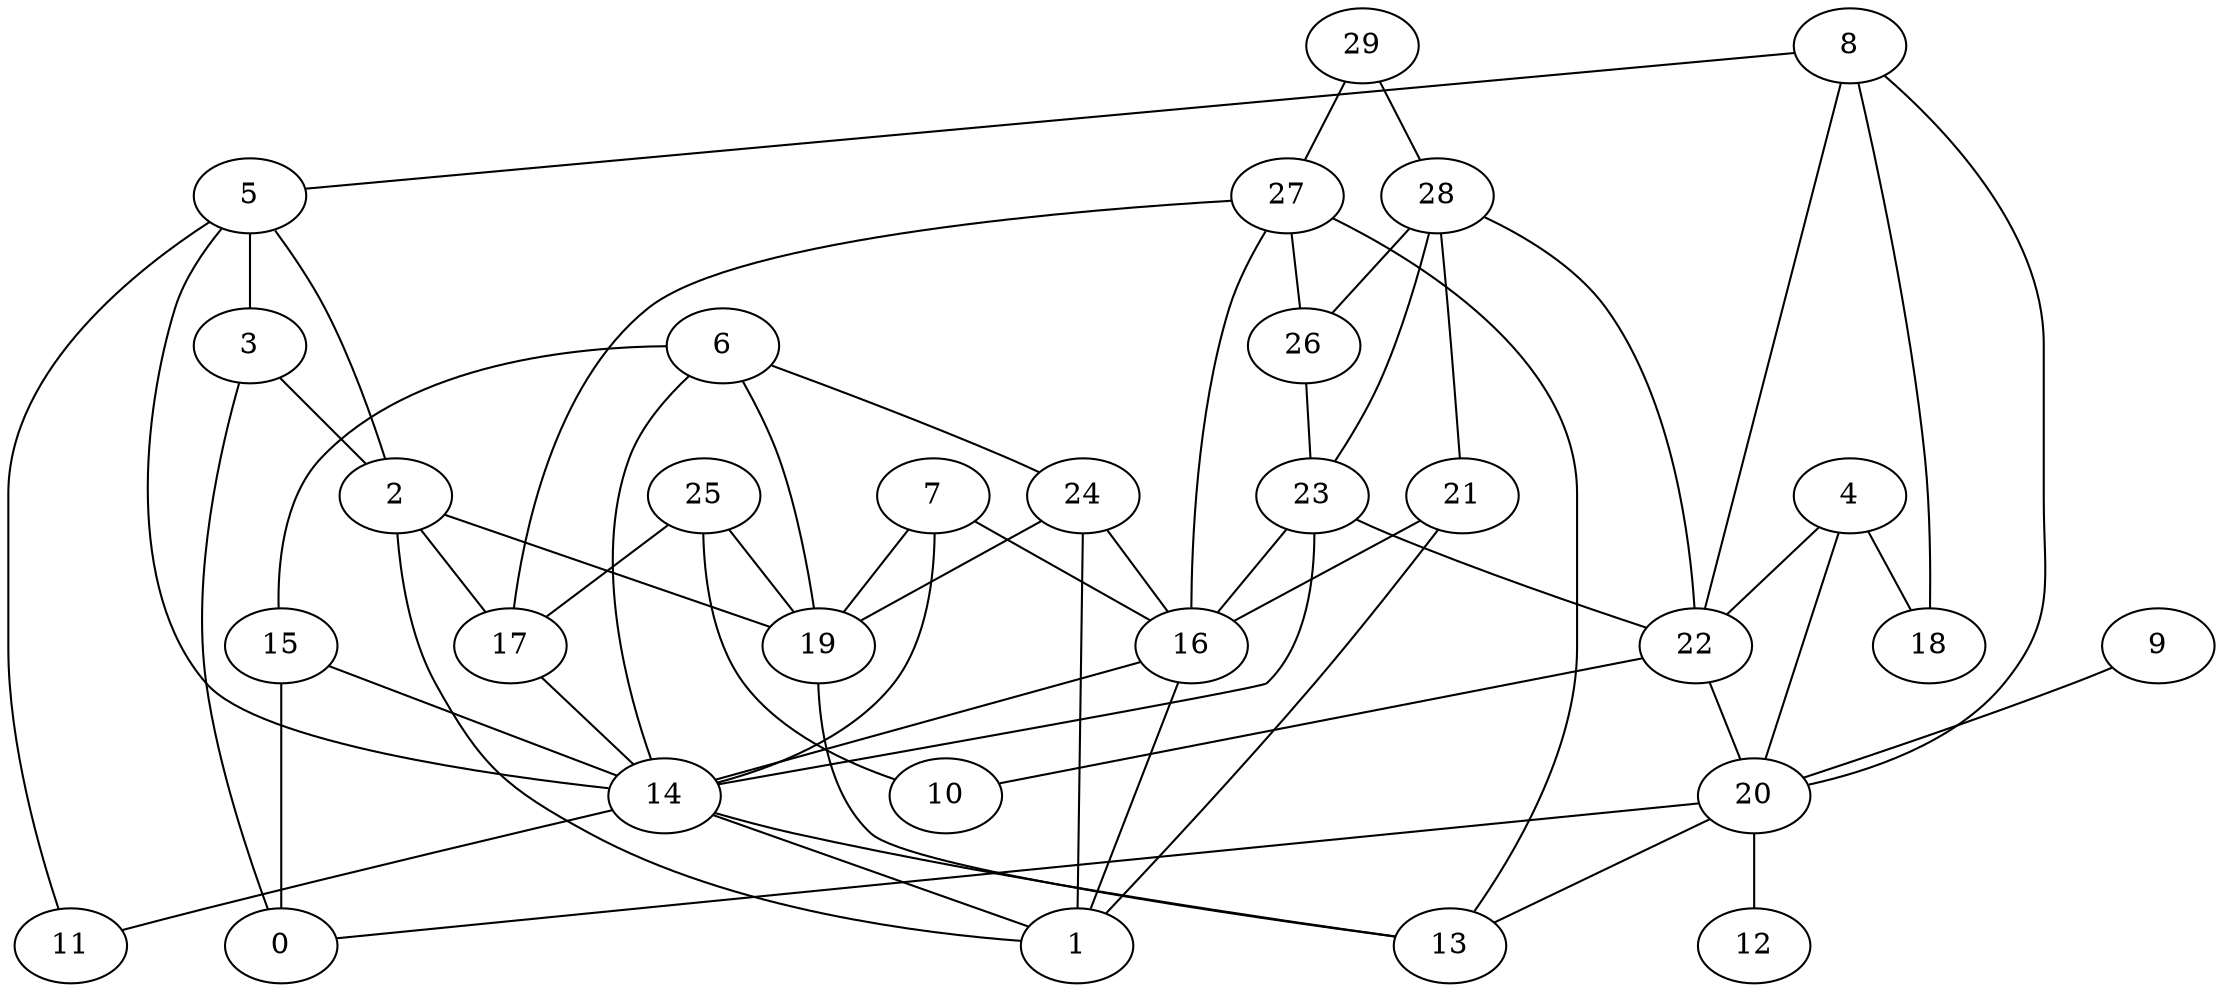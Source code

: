 digraph GG_graph {

subgraph G_graph {
edge [color = black]
"8" -> "20" [dir = none]
"26" -> "23" [dir = none]
"15" -> "14" [dir = none]
"29" -> "28" [dir = none]
"5" -> "3" [dir = none]
"5" -> "2" [dir = none]
"5" -> "11" [dir = none]
"5" -> "14" [dir = none]
"9" -> "20" [dir = none]
"22" -> "10" [dir = none]
"22" -> "20" [dir = none]
"28" -> "23" [dir = none]
"20" -> "12" [dir = none]
"20" -> "13" [dir = none]
"20" -> "0" [dir = none]
"21" -> "16" [dir = none]
"23" -> "14" [dir = none]
"23" -> "22" [dir = none]
"23" -> "16" [dir = none]
"6" -> "19" [dir = none]
"7" -> "16" [dir = none]
"27" -> "26" [dir = none]
"2" -> "17" [dir = none]
"2" -> "19" [dir = none]
"2" -> "1" [dir = none]
"25" -> "10" [dir = none]
"24" -> "1" [dir = none]
"4" -> "18" [dir = none]
"4" -> "22" [dir = none]
"14" -> "1" [dir = none]
"16" -> "1" [dir = none]
"24" -> "16" [dir = none]
"28" -> "22" [dir = none]
"16" -> "14" [dir = none]
"28" -> "21" [dir = none]
"6" -> "15" [dir = none]
"25" -> "19" [dir = none]
"28" -> "26" [dir = none]
"27" -> "17" [dir = none]
"21" -> "1" [dir = none]
"29" -> "27" [dir = none]
"27" -> "13" [dir = none]
"4" -> "20" [dir = none]
"14" -> "11" [dir = none]
"19" -> "13" [dir = none]
"6" -> "24" [dir = none]
"7" -> "19" [dir = none]
"8" -> "22" [dir = none]
"8" -> "5" [dir = none]
"17" -> "14" [dir = none]
"14" -> "13" [dir = none]
"15" -> "0" [dir = none]
"3" -> "2" [dir = none]
"27" -> "16" [dir = none]
"7" -> "14" [dir = none]
"25" -> "17" [dir = none]
"8" -> "18" [dir = none]
"24" -> "19" [dir = none]
"6" -> "14" [dir = none]
"3" -> "0" [dir = none]
}

}

